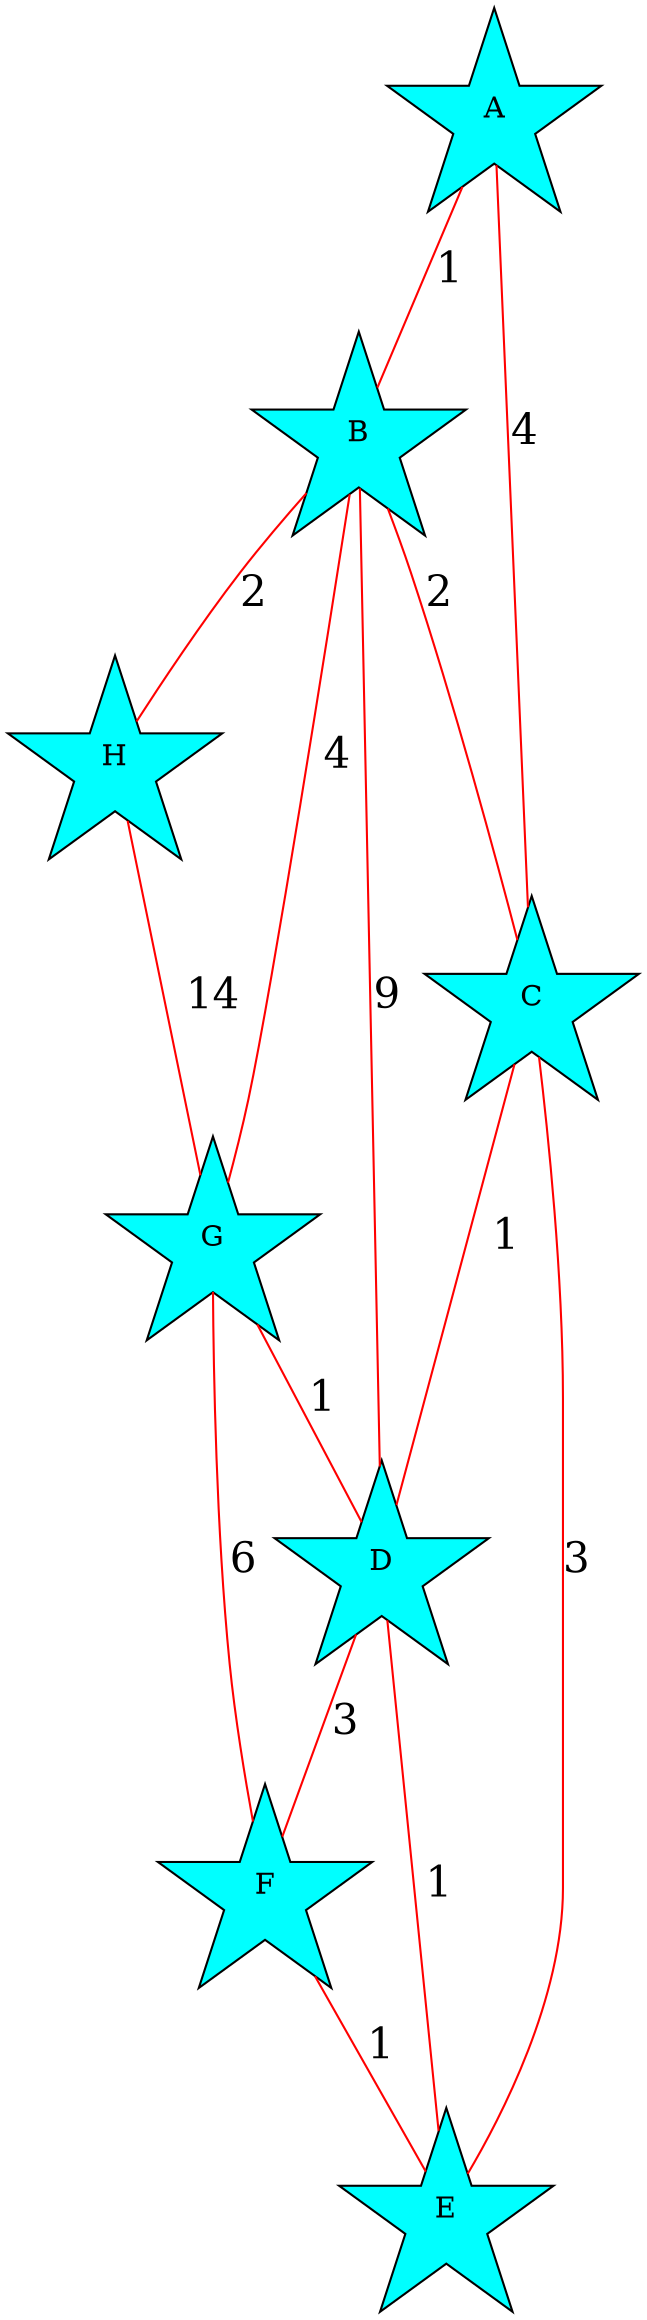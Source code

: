 graph {
node [shape="star" style="filled" fillcolor="aqua"];
edge [fontsize="20pt" color="red"];
A--B [label="1"];
A--C [label="4"];
B--C [label="2"];
B--H [label="2"];
B--G [label="4"];
B--D [label="9"];
H--G [label="14"];
G--D [label="1"];
C--D [label="1"];
D--F [label="3"];
D--E [label="1"];
G--F [label="6"];
F--E [label="1"];
E--C [label="3"];
}
